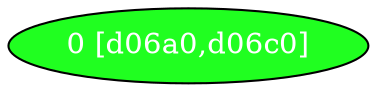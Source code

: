 diGraph libnss3{
	libnss3_0  [style=filled fillcolor="#20FF20" fontcolor="#ffffff" shape=oval label="0 [d06a0,d06c0]"]


}